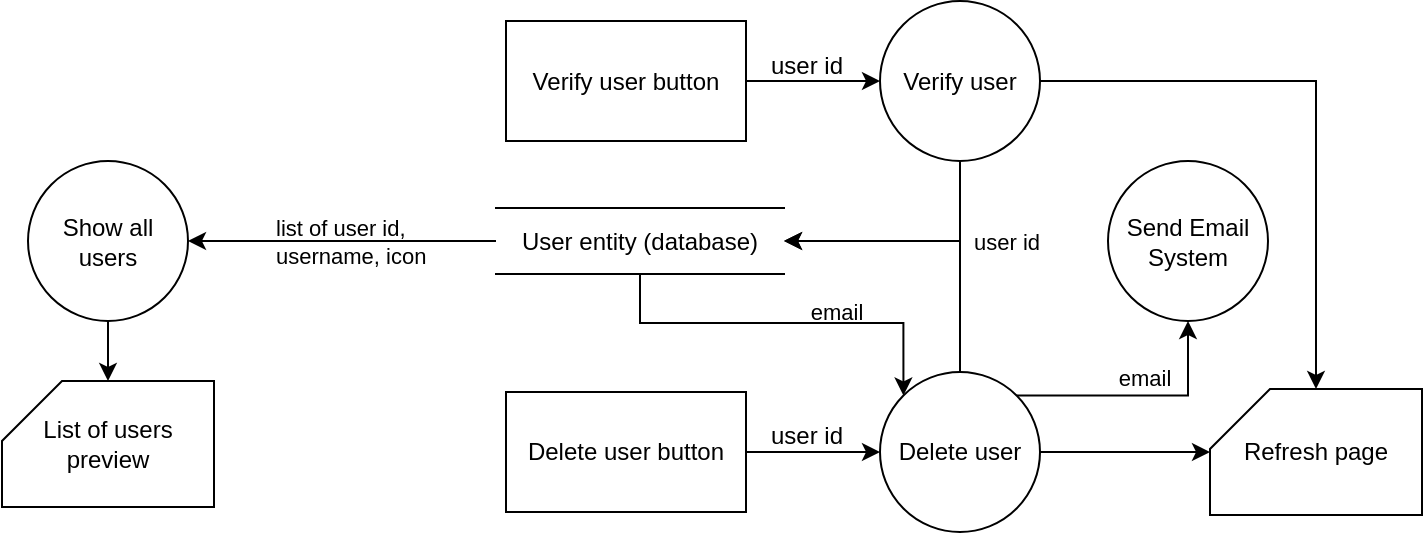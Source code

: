 <mxfile version="20.8.23" type="github">
  <diagram name="第 1 页" id="WeU0UV5Vs4RiK9Gy6WtP">
    <mxGraphModel dx="970" dy="507" grid="0" gridSize="10" guides="1" tooltips="1" connect="1" arrows="1" fold="1" page="1" pageScale="1" pageWidth="827" pageHeight="1169" math="0" shadow="0">
      <root>
        <mxCell id="0" />
        <mxCell id="1" parent="0" />
        <mxCell id="Mg13thOmVDUa499xHJIR-14" style="edgeStyle=orthogonalEdgeStyle;rounded=0;orthogonalLoop=1;jettySize=auto;html=1;exitX=1;exitY=0.5;exitDx=0;exitDy=0;entryX=0;entryY=0.5;entryDx=0;entryDy=0;startArrow=none;" parent="1" source="Mg13thOmVDUa499xHJIR-1" target="Mg13thOmVDUa499xHJIR-13" edge="1">
          <mxGeometry relative="1" as="geometry" />
        </mxCell>
        <mxCell id="Mg13thOmVDUa499xHJIR-2" value="Send Email System" style="ellipse;whiteSpace=wrap;html=1;aspect=fixed;" parent="1" vertex="1">
          <mxGeometry x="591" y="150.5" width="80" height="80" as="geometry" />
        </mxCell>
        <mxCell id="Mg13thOmVDUa499xHJIR-4" value="Refresh page" style="shape=card;whiteSpace=wrap;html=1;" parent="1" vertex="1">
          <mxGeometry x="642" y="264.5" width="106" height="63" as="geometry" />
        </mxCell>
        <mxCell id="Mg13thOmVDUa499xHJIR-24" style="edgeStyle=orthogonalEdgeStyle;rounded=0;orthogonalLoop=1;jettySize=auto;html=1;exitX=1;exitY=0.5;exitDx=0;exitDy=0;" parent="1" source="Mg13thOmVDUa499xHJIR-13" target="Mg13thOmVDUa499xHJIR-4" edge="1">
          <mxGeometry relative="1" as="geometry" />
        </mxCell>
        <mxCell id="2NyNBuK1_8EHCu-Eidpc-9" style="edgeStyle=orthogonalEdgeStyle;rounded=0;orthogonalLoop=1;jettySize=auto;html=1;exitX=0.5;exitY=0;exitDx=0;exitDy=0;entryX=1;entryY=0.5;entryDx=0;entryDy=0;fontSize=11;" edge="1" parent="1" source="Mg13thOmVDUa499xHJIR-13" target="Mg13thOmVDUa499xHJIR-27">
          <mxGeometry relative="1" as="geometry" />
        </mxCell>
        <mxCell id="2NyNBuK1_8EHCu-Eidpc-16" style="edgeStyle=orthogonalEdgeStyle;rounded=0;orthogonalLoop=1;jettySize=auto;html=1;exitX=1;exitY=0;exitDx=0;exitDy=0;entryX=0.5;entryY=1;entryDx=0;entryDy=0;fontSize=11;" edge="1" parent="1" source="Mg13thOmVDUa499xHJIR-13" target="Mg13thOmVDUa499xHJIR-2">
          <mxGeometry relative="1" as="geometry" />
        </mxCell>
        <mxCell id="Mg13thOmVDUa499xHJIR-13" value="Delete user" style="ellipse;whiteSpace=wrap;html=1;aspect=fixed;" parent="1" vertex="1">
          <mxGeometry x="477" y="256" width="80" height="80" as="geometry" />
        </mxCell>
        <mxCell id="Mg13thOmVDUa499xHJIR-15" value="user id" style="text;html=1;align=center;verticalAlign=middle;resizable=0;points=[];autosize=1;strokeColor=none;fillColor=none;" parent="1" vertex="1">
          <mxGeometry x="410" y="273" width="60" height="30" as="geometry" />
        </mxCell>
        <mxCell id="UWUFO1Vf7ScztyN7d9Ol-14" value="" style="edgeStyle=orthogonalEdgeStyle;rounded=0;orthogonalLoop=1;jettySize=auto;html=1;fontSize=11;" parent="1" source="Mg13thOmVDUa499xHJIR-27" target="UWUFO1Vf7ScztyN7d9Ol-13" edge="1">
          <mxGeometry relative="1" as="geometry" />
        </mxCell>
        <mxCell id="2NyNBuK1_8EHCu-Eidpc-14" style="edgeStyle=orthogonalEdgeStyle;rounded=0;orthogonalLoop=1;jettySize=auto;html=1;exitX=0.5;exitY=1;exitDx=0;exitDy=0;entryX=0;entryY=0;entryDx=0;entryDy=0;fontSize=11;" edge="1" parent="1" source="Mg13thOmVDUa499xHJIR-27" target="Mg13thOmVDUa499xHJIR-13">
          <mxGeometry relative="1" as="geometry" />
        </mxCell>
        <mxCell id="Mg13thOmVDUa499xHJIR-27" value="User entity (database)" style="shape=partialRectangle;whiteSpace=wrap;html=1;left=0;right=0;fillColor=none;rounded=0;strokeColor=default;fontFamily=Helvetica;fontSize=12;fontColor=default;" parent="1" vertex="1">
          <mxGeometry x="285" y="174" width="144" height="33" as="geometry" />
        </mxCell>
        <mxCell id="Mg13thOmVDUa499xHJIR-1" value="Delete user button" style="rounded=0;whiteSpace=wrap;html=1;" parent="1" vertex="1">
          <mxGeometry x="290" y="266" width="120" height="60" as="geometry" />
        </mxCell>
        <mxCell id="UWUFO1Vf7ScztyN7d9Ol-3" style="edgeStyle=orthogonalEdgeStyle;rounded=0;orthogonalLoop=1;jettySize=auto;html=1;exitX=0.5;exitY=1;exitDx=0;exitDy=0;fontSize=11;" parent="1" source="Mg13thOmVDUa499xHJIR-27" target="Mg13thOmVDUa499xHJIR-27" edge="1">
          <mxGeometry relative="1" as="geometry" />
        </mxCell>
        <mxCell id="UWUFO1Vf7ScztyN7d9Ol-8" value="email" style="text;html=1;align=center;verticalAlign=middle;resizable=0;points=[];autosize=1;strokeColor=none;fillColor=none;fontSize=11;" parent="1" vertex="1">
          <mxGeometry x="433" y="213" width="44" height="25" as="geometry" />
        </mxCell>
        <mxCell id="UWUFO1Vf7ScztyN7d9Ol-12" value="List of users preview" style="shape=card;whiteSpace=wrap;html=1;" parent="1" vertex="1">
          <mxGeometry x="38" y="260.5" width="106" height="63" as="geometry" />
        </mxCell>
        <mxCell id="2NyNBuK1_8EHCu-Eidpc-8" style="edgeStyle=orthogonalEdgeStyle;rounded=0;orthogonalLoop=1;jettySize=auto;html=1;exitX=0.5;exitY=1;exitDx=0;exitDy=0;entryX=0.5;entryY=0;entryDx=0;entryDy=0;entryPerimeter=0;fontSize=11;" edge="1" parent="1" source="UWUFO1Vf7ScztyN7d9Ol-13" target="UWUFO1Vf7ScztyN7d9Ol-12">
          <mxGeometry relative="1" as="geometry" />
        </mxCell>
        <mxCell id="UWUFO1Vf7ScztyN7d9Ol-13" value="Show all users" style="ellipse;whiteSpace=wrap;html=1;aspect=fixed;" parent="1" vertex="1">
          <mxGeometry x="51" y="150.5" width="80" height="80" as="geometry" />
        </mxCell>
        <mxCell id="UWUFO1Vf7ScztyN7d9Ol-15" value="list of user id, &lt;br&gt;username, icon" style="text;html=1;align=left;verticalAlign=middle;resizable=0;points=[];autosize=1;strokeColor=none;fillColor=none;fontSize=11;" parent="1" vertex="1">
          <mxGeometry x="173" y="171.5" width="93" height="38" as="geometry" />
        </mxCell>
        <mxCell id="2NyNBuK1_8EHCu-Eidpc-3" value="email" style="text;html=1;align=center;verticalAlign=middle;resizable=0;points=[];autosize=1;strokeColor=none;fillColor=none;fontSize=11;" vertex="1" parent="1">
          <mxGeometry x="587" y="246" width="44" height="25" as="geometry" />
        </mxCell>
        <mxCell id="2NyNBuK1_8EHCu-Eidpc-12" style="edgeStyle=orthogonalEdgeStyle;rounded=0;orthogonalLoop=1;jettySize=auto;html=1;exitX=1;exitY=0.5;exitDx=0;exitDy=0;entryX=0;entryY=0.5;entryDx=0;entryDy=0;fontSize=11;" edge="1" parent="1" source="2NyNBuK1_8EHCu-Eidpc-5" target="2NyNBuK1_8EHCu-Eidpc-6">
          <mxGeometry relative="1" as="geometry" />
        </mxCell>
        <mxCell id="2NyNBuK1_8EHCu-Eidpc-5" value="Verify user button" style="rounded=0;whiteSpace=wrap;html=1;" vertex="1" parent="1">
          <mxGeometry x="290" y="80.5" width="120" height="60" as="geometry" />
        </mxCell>
        <mxCell id="2NyNBuK1_8EHCu-Eidpc-11" style="edgeStyle=orthogonalEdgeStyle;rounded=0;orthogonalLoop=1;jettySize=auto;html=1;exitX=0.5;exitY=1;exitDx=0;exitDy=0;entryX=1;entryY=0.5;entryDx=0;entryDy=0;fontSize=11;" edge="1" parent="1" source="2NyNBuK1_8EHCu-Eidpc-6" target="Mg13thOmVDUa499xHJIR-27">
          <mxGeometry relative="1" as="geometry" />
        </mxCell>
        <mxCell id="2NyNBuK1_8EHCu-Eidpc-15" style="edgeStyle=orthogonalEdgeStyle;rounded=0;orthogonalLoop=1;jettySize=auto;html=1;exitX=1;exitY=0.5;exitDx=0;exitDy=0;entryX=0.5;entryY=0;entryDx=0;entryDy=0;entryPerimeter=0;fontSize=11;" edge="1" parent="1" source="2NyNBuK1_8EHCu-Eidpc-6" target="Mg13thOmVDUa499xHJIR-4">
          <mxGeometry relative="1" as="geometry" />
        </mxCell>
        <mxCell id="2NyNBuK1_8EHCu-Eidpc-6" value="Verify user" style="ellipse;whiteSpace=wrap;html=1;aspect=fixed;" vertex="1" parent="1">
          <mxGeometry x="477" y="70.5" width="80" height="80" as="geometry" />
        </mxCell>
        <mxCell id="2NyNBuK1_8EHCu-Eidpc-10" value="user id" style="text;html=1;align=center;verticalAlign=middle;resizable=0;points=[];autosize=1;strokeColor=none;fillColor=none;fontSize=11;" vertex="1" parent="1">
          <mxGeometry x="514" y="178" width="51" height="25" as="geometry" />
        </mxCell>
        <mxCell id="2NyNBuK1_8EHCu-Eidpc-13" value="user id" style="text;html=1;align=center;verticalAlign=middle;resizable=0;points=[];autosize=1;strokeColor=none;fillColor=none;" vertex="1" parent="1">
          <mxGeometry x="410" y="88" width="60" height="30" as="geometry" />
        </mxCell>
      </root>
    </mxGraphModel>
  </diagram>
</mxfile>

